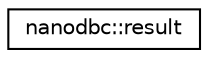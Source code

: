 digraph "Graphical Class Hierarchy"
{
 // LATEX_PDF_SIZE
  edge [fontname="Helvetica",fontsize="10",labelfontname="Helvetica",labelfontsize="10"];
  node [fontname="Helvetica",fontsize="10",shape=record];
  rankdir="LR";
  Node0 [label="nanodbc::result",height=0.2,width=0.4,color="black", fillcolor="white", style="filled",URL="$classnanodbc_1_1result.html",tooltip="A resource for managing result sets from statement execution."];
}
